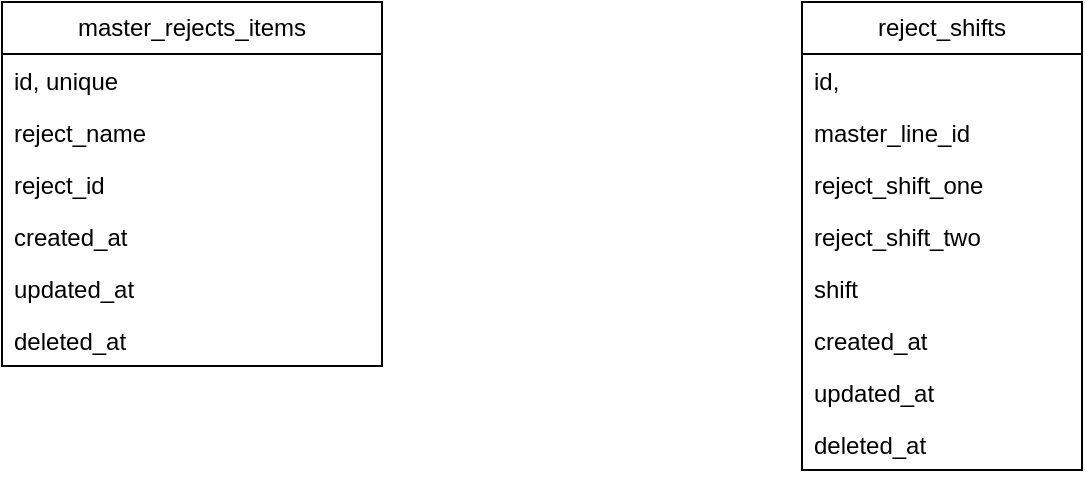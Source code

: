 <mxfile version="21.5.2" type="github">
  <diagram name="Page-1" id="CyWB7TG19_L_UDMVZewH">
    <mxGraphModel dx="1120" dy="522" grid="1" gridSize="10" guides="1" tooltips="1" connect="1" arrows="1" fold="1" page="1" pageScale="1" pageWidth="1100" pageHeight="850" math="0" shadow="0">
      <root>
        <mxCell id="0" />
        <mxCell id="1" parent="0" />
        <mxCell id="62ype0E2yhgvtu87aF26-1" value="master_rejects_items" style="swimlane;fontStyle=0;childLayout=stackLayout;horizontal=1;startSize=26;fillColor=none;horizontalStack=0;resizeParent=1;resizeParentMax=0;resizeLast=0;collapsible=1;marginBottom=0;whiteSpace=wrap;html=1;" vertex="1" parent="1">
          <mxGeometry x="90" y="70" width="190" height="182" as="geometry" />
        </mxCell>
        <mxCell id="62ype0E2yhgvtu87aF26-2" value="id, unique" style="text;strokeColor=none;fillColor=none;align=left;verticalAlign=top;spacingLeft=4;spacingRight=4;overflow=hidden;rotatable=0;points=[[0,0.5],[1,0.5]];portConstraint=eastwest;whiteSpace=wrap;html=1;" vertex="1" parent="62ype0E2yhgvtu87aF26-1">
          <mxGeometry y="26" width="190" height="26" as="geometry" />
        </mxCell>
        <mxCell id="62ype0E2yhgvtu87aF26-3" value="reject_name" style="text;strokeColor=none;fillColor=none;align=left;verticalAlign=top;spacingLeft=4;spacingRight=4;overflow=hidden;rotatable=0;points=[[0,0.5],[1,0.5]];portConstraint=eastwest;whiteSpace=wrap;html=1;" vertex="1" parent="62ype0E2yhgvtu87aF26-1">
          <mxGeometry y="52" width="190" height="26" as="geometry" />
        </mxCell>
        <mxCell id="62ype0E2yhgvtu87aF26-30" value="reject_id" style="text;strokeColor=none;fillColor=none;align=left;verticalAlign=top;spacingLeft=4;spacingRight=4;overflow=hidden;rotatable=0;points=[[0,0.5],[1,0.5]];portConstraint=eastwest;whiteSpace=wrap;html=1;" vertex="1" parent="62ype0E2yhgvtu87aF26-1">
          <mxGeometry y="78" width="190" height="26" as="geometry" />
        </mxCell>
        <mxCell id="62ype0E2yhgvtu87aF26-4" value="created_at" style="text;strokeColor=none;fillColor=none;align=left;verticalAlign=top;spacingLeft=4;spacingRight=4;overflow=hidden;rotatable=0;points=[[0,0.5],[1,0.5]];portConstraint=eastwest;whiteSpace=wrap;html=1;" vertex="1" parent="62ype0E2yhgvtu87aF26-1">
          <mxGeometry y="104" width="190" height="26" as="geometry" />
        </mxCell>
        <mxCell id="62ype0E2yhgvtu87aF26-5" value="updated_at" style="text;strokeColor=none;fillColor=none;align=left;verticalAlign=top;spacingLeft=4;spacingRight=4;overflow=hidden;rotatable=0;points=[[0,0.5],[1,0.5]];portConstraint=eastwest;whiteSpace=wrap;html=1;" vertex="1" parent="62ype0E2yhgvtu87aF26-1">
          <mxGeometry y="130" width="190" height="26" as="geometry" />
        </mxCell>
        <mxCell id="62ype0E2yhgvtu87aF26-6" value="deleted_at" style="text;strokeColor=none;fillColor=none;align=left;verticalAlign=top;spacingLeft=4;spacingRight=4;overflow=hidden;rotatable=0;points=[[0,0.5],[1,0.5]];portConstraint=eastwest;whiteSpace=wrap;html=1;" vertex="1" parent="62ype0E2yhgvtu87aF26-1">
          <mxGeometry y="156" width="190" height="26" as="geometry" />
        </mxCell>
        <mxCell id="62ype0E2yhgvtu87aF26-7" value="reject_shifts" style="swimlane;fontStyle=0;childLayout=stackLayout;horizontal=1;startSize=26;fillColor=none;horizontalStack=0;resizeParent=1;resizeParentMax=0;resizeLast=0;collapsible=1;marginBottom=0;whiteSpace=wrap;html=1;" vertex="1" parent="1">
          <mxGeometry x="490" y="70" width="140" height="234" as="geometry" />
        </mxCell>
        <mxCell id="62ype0E2yhgvtu87aF26-8" value="id," style="text;strokeColor=none;fillColor=none;align=left;verticalAlign=top;spacingLeft=4;spacingRight=4;overflow=hidden;rotatable=0;points=[[0,0.5],[1,0.5]];portConstraint=eastwest;whiteSpace=wrap;html=1;" vertex="1" parent="62ype0E2yhgvtu87aF26-7">
          <mxGeometry y="26" width="140" height="26" as="geometry" />
        </mxCell>
        <mxCell id="62ype0E2yhgvtu87aF26-9" value="master_line_id" style="text;strokeColor=none;fillColor=none;align=left;verticalAlign=top;spacingLeft=4;spacingRight=4;overflow=hidden;rotatable=0;points=[[0,0.5],[1,0.5]];portConstraint=eastwest;whiteSpace=wrap;html=1;" vertex="1" parent="62ype0E2yhgvtu87aF26-7">
          <mxGeometry y="52" width="140" height="26" as="geometry" />
        </mxCell>
        <mxCell id="62ype0E2yhgvtu87aF26-10" value="reject_shift_one" style="text;strokeColor=none;fillColor=none;align=left;verticalAlign=top;spacingLeft=4;spacingRight=4;overflow=hidden;rotatable=0;points=[[0,0.5],[1,0.5]];portConstraint=eastwest;whiteSpace=wrap;html=1;" vertex="1" parent="62ype0E2yhgvtu87aF26-7">
          <mxGeometry y="78" width="140" height="26" as="geometry" />
        </mxCell>
        <mxCell id="62ype0E2yhgvtu87aF26-11" value="reject_shift_two" style="text;strokeColor=none;fillColor=none;align=left;verticalAlign=top;spacingLeft=4;spacingRight=4;overflow=hidden;rotatable=0;points=[[0,0.5],[1,0.5]];portConstraint=eastwest;whiteSpace=wrap;html=1;" vertex="1" parent="62ype0E2yhgvtu87aF26-7">
          <mxGeometry y="104" width="140" height="26" as="geometry" />
        </mxCell>
        <mxCell id="62ype0E2yhgvtu87aF26-12" value="shift" style="text;strokeColor=none;fillColor=none;align=left;verticalAlign=top;spacingLeft=4;spacingRight=4;overflow=hidden;rotatable=0;points=[[0,0.5],[1,0.5]];portConstraint=eastwest;whiteSpace=wrap;html=1;" vertex="1" parent="62ype0E2yhgvtu87aF26-7">
          <mxGeometry y="130" width="140" height="26" as="geometry" />
        </mxCell>
        <mxCell id="62ype0E2yhgvtu87aF26-14" value="created_at" style="text;strokeColor=none;fillColor=none;align=left;verticalAlign=top;spacingLeft=4;spacingRight=4;overflow=hidden;rotatable=0;points=[[0,0.5],[1,0.5]];portConstraint=eastwest;whiteSpace=wrap;html=1;" vertex="1" parent="62ype0E2yhgvtu87aF26-7">
          <mxGeometry y="156" width="140" height="26" as="geometry" />
        </mxCell>
        <mxCell id="62ype0E2yhgvtu87aF26-15" value="updated_at" style="text;strokeColor=none;fillColor=none;align=left;verticalAlign=top;spacingLeft=4;spacingRight=4;overflow=hidden;rotatable=0;points=[[0,0.5],[1,0.5]];portConstraint=eastwest;whiteSpace=wrap;html=1;" vertex="1" parent="62ype0E2yhgvtu87aF26-7">
          <mxGeometry y="182" width="140" height="26" as="geometry" />
        </mxCell>
        <mxCell id="62ype0E2yhgvtu87aF26-18" value="deleted_at" style="text;strokeColor=none;fillColor=none;align=left;verticalAlign=top;spacingLeft=4;spacingRight=4;overflow=hidden;rotatable=0;points=[[0,0.5],[1,0.5]];portConstraint=eastwest;whiteSpace=wrap;html=1;" vertex="1" parent="62ype0E2yhgvtu87aF26-7">
          <mxGeometry y="208" width="140" height="26" as="geometry" />
        </mxCell>
      </root>
    </mxGraphModel>
  </diagram>
</mxfile>
